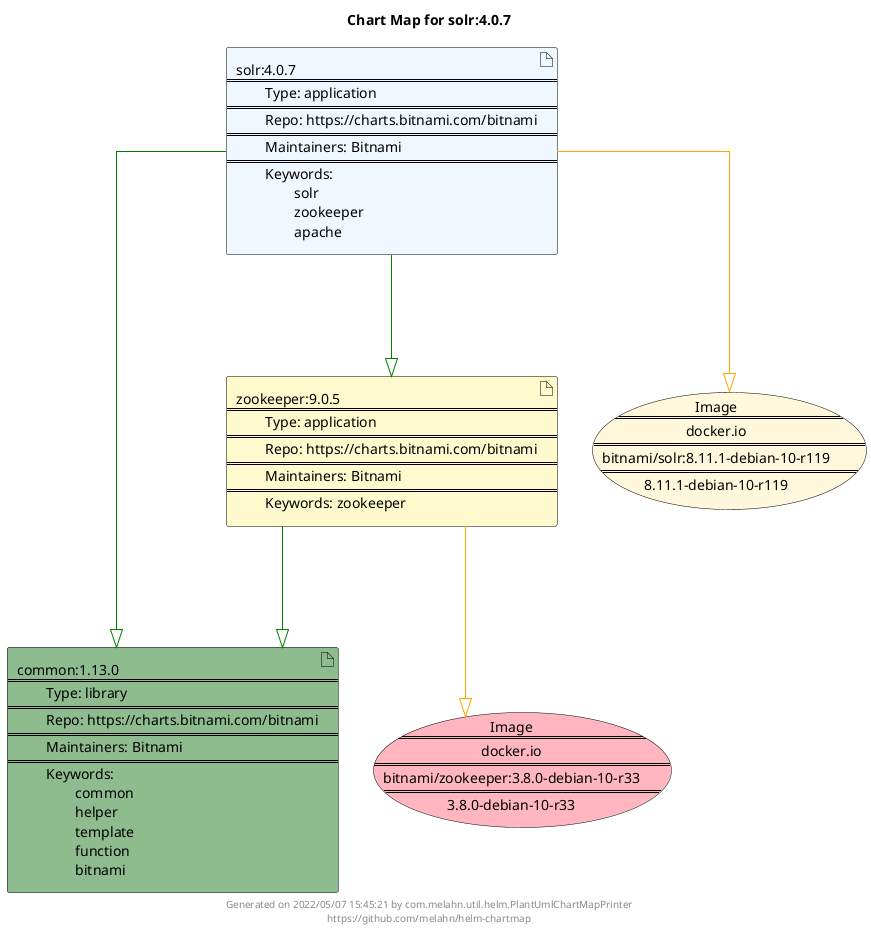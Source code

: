 @startuml
skinparam linetype ortho
skinparam backgroundColor white
skinparam usecaseBorderColor black
skinparam usecaseArrowColor LightSlateGray
skinparam artifactBorderColor black
skinparam artifactArrowColor LightSlateGray

title Chart Map for solr:4.0.7

'There are 3 referenced Helm Charts
artifact "common:1.13.0\n====\n\tType: library\n====\n\tRepo: https://charts.bitnami.com/bitnami\n====\n\tMaintainers: Bitnami\n====\n\tKeywords: \n\t\tcommon\n\t\thelper\n\t\ttemplate\n\t\tfunction\n\t\tbitnami" as common_1_13_0 #DarkSeaGreen
artifact "zookeeper:9.0.5\n====\n\tType: application\n====\n\tRepo: https://charts.bitnami.com/bitnami\n====\n\tMaintainers: Bitnami\n====\n\tKeywords: zookeeper" as zookeeper_9_0_5 #LemonChiffon
artifact "solr:4.0.7\n====\n\tType: application\n====\n\tRepo: https://charts.bitnami.com/bitnami\n====\n\tMaintainers: Bitnami\n====\n\tKeywords: \n\t\tsolr\n\t\tzookeeper\n\t\tapache" as solr_4_0_7 #AliceBlue

'There are 2 referenced Docker Images
usecase "Image\n====\ndocker.io\n====\nbitnami/zookeeper:3.8.0-debian-10-r33\n====\n3.8.0-debian-10-r33" as docker_io_bitnami_zookeeper_3_8_0_debian_10_r33 #LightPink
usecase "Image\n====\ndocker.io\n====\nbitnami/solr:8.11.1-debian-10-r119\n====\n8.11.1-debian-10-r119" as docker_io_bitnami_solr_8_11_1_debian_10_r119 #Cornsilk

'Chart Dependencies
solr_4_0_7--[#green]-|>zookeeper_9_0_5
zookeeper_9_0_5--[#green]-|>common_1_13_0
solr_4_0_7--[#green]-|>common_1_13_0
zookeeper_9_0_5--[#orange]-|>docker_io_bitnami_zookeeper_3_8_0_debian_10_r33
solr_4_0_7--[#orange]-|>docker_io_bitnami_solr_8_11_1_debian_10_r119

center footer Generated on 2022/05/07 15:45:21 by com.melahn.util.helm.PlantUmlChartMapPrinter\nhttps://github.com/melahn/helm-chartmap
@enduml
